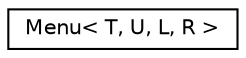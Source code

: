 digraph "Graphical Class Hierarchy"
{
  edge [fontname="Helvetica",fontsize="10",labelfontname="Helvetica",labelfontsize="10"];
  node [fontname="Helvetica",fontsize="10",shape=record];
  rankdir="LR";
  Node0 [label="Menu\< T, U, L, R \>",height=0.2,width=0.4,color="black", fillcolor="white", style="filled",URL="$d8/ddb/classMenu.html"];
}
